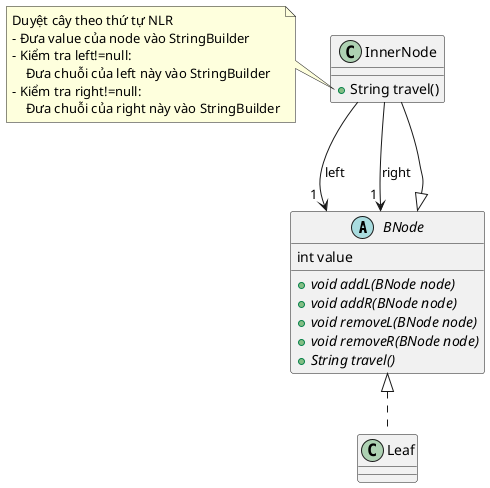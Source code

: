 @startuml

abstract class BNode

BNode <|-- InnerNode
BNode <|.. Leaf
InnerNode --> "1 " BNode : left
InnerNode --> "1 " BNode : right

abstract class BNode{
    int value
    + {abstract} void addL(BNode node)
    + {abstract} void addR(BNode node)
    + {abstract} void removeL(BNode node)
    + {abstract} void removeR(BNode node)
    + {abstract} String travel()
}

class InnerNode{
    + String travel()
}

note left of InnerNode::travel
    Duyệt cây theo thứ tự NLR
    - Đưa value của node vào StringBuilder
    - Kiểm tra left!=null:
        Đưa chuỗi của left này vào StringBuilder
    - Kiểm tra right!=null:
        Đưa chuỗi của right này vào StringBuilder
end note

@enduml